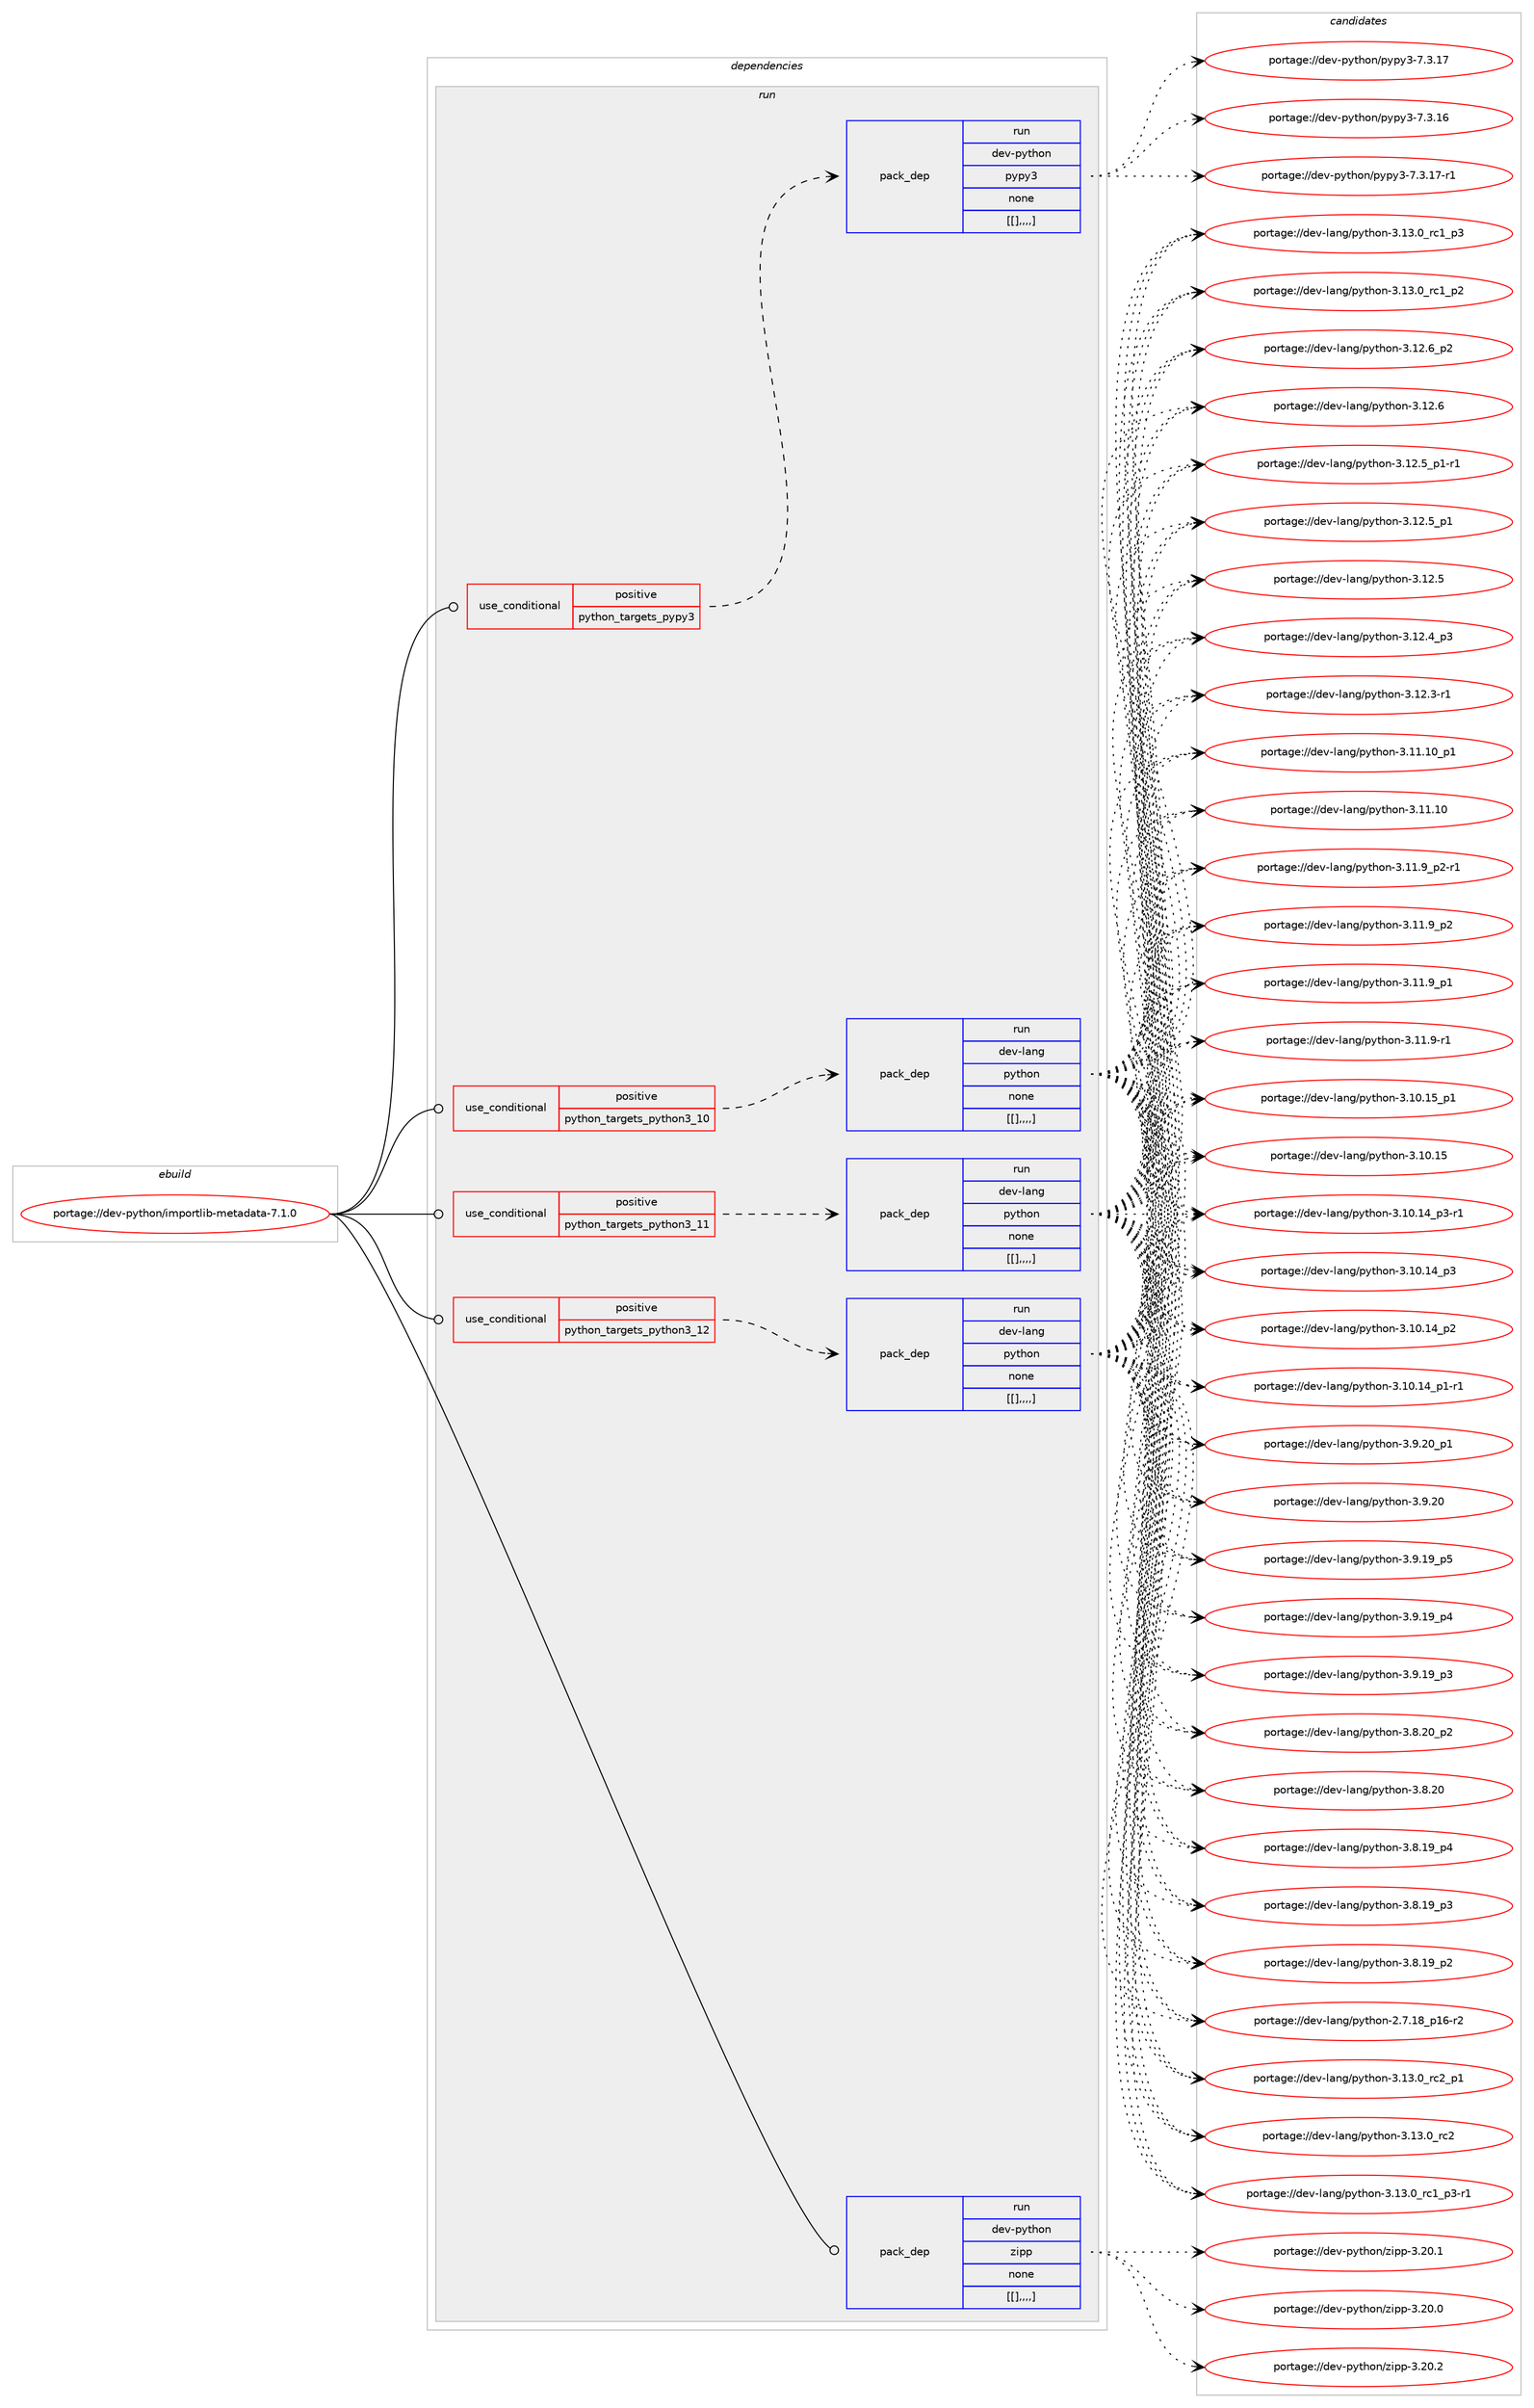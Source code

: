 digraph prolog {

# *************
# Graph options
# *************

newrank=true;
concentrate=true;
compound=true;
graph [rankdir=LR,fontname=Helvetica,fontsize=10,ranksep=1.5];#, ranksep=2.5, nodesep=0.2];
edge  [arrowhead=vee];
node  [fontname=Helvetica,fontsize=10];

# **********
# The ebuild
# **********

subgraph cluster_leftcol {
color=gray;
label=<<i>ebuild</i>>;
id [label="portage://dev-python/importlib-metadata-7.1.0", color=red, width=4, href="../dev-python/importlib-metadata-7.1.0.svg"];
}

# ****************
# The dependencies
# ****************

subgraph cluster_midcol {
color=gray;
label=<<i>dependencies</i>>;
subgraph cluster_compile {
fillcolor="#eeeeee";
style=filled;
label=<<i>compile</i>>;
}
subgraph cluster_compileandrun {
fillcolor="#eeeeee";
style=filled;
label=<<i>compile and run</i>>;
}
subgraph cluster_run {
fillcolor="#eeeeee";
style=filled;
label=<<i>run</i>>;
subgraph cond34730 {
dependency150011 [label=<<TABLE BORDER="0" CELLBORDER="1" CELLSPACING="0" CELLPADDING="4"><TR><TD ROWSPAN="3" CELLPADDING="10">use_conditional</TD></TR><TR><TD>positive</TD></TR><TR><TD>python_targets_pypy3</TD></TR></TABLE>>, shape=none, color=red];
subgraph pack114067 {
dependency150012 [label=<<TABLE BORDER="0" CELLBORDER="1" CELLSPACING="0" CELLPADDING="4" WIDTH="220"><TR><TD ROWSPAN="6" CELLPADDING="30">pack_dep</TD></TR><TR><TD WIDTH="110">run</TD></TR><TR><TD>dev-python</TD></TR><TR><TD>pypy3</TD></TR><TR><TD>none</TD></TR><TR><TD>[[],,,,]</TD></TR></TABLE>>, shape=none, color=blue];
}
dependency150011:e -> dependency150012:w [weight=20,style="dashed",arrowhead="vee"];
}
id:e -> dependency150011:w [weight=20,style="solid",arrowhead="odot"];
subgraph cond34731 {
dependency150013 [label=<<TABLE BORDER="0" CELLBORDER="1" CELLSPACING="0" CELLPADDING="4"><TR><TD ROWSPAN="3" CELLPADDING="10">use_conditional</TD></TR><TR><TD>positive</TD></TR><TR><TD>python_targets_python3_10</TD></TR></TABLE>>, shape=none, color=red];
subgraph pack114068 {
dependency150014 [label=<<TABLE BORDER="0" CELLBORDER="1" CELLSPACING="0" CELLPADDING="4" WIDTH="220"><TR><TD ROWSPAN="6" CELLPADDING="30">pack_dep</TD></TR><TR><TD WIDTH="110">run</TD></TR><TR><TD>dev-lang</TD></TR><TR><TD>python</TD></TR><TR><TD>none</TD></TR><TR><TD>[[],,,,]</TD></TR></TABLE>>, shape=none, color=blue];
}
dependency150013:e -> dependency150014:w [weight=20,style="dashed",arrowhead="vee"];
}
id:e -> dependency150013:w [weight=20,style="solid",arrowhead="odot"];
subgraph cond34732 {
dependency150015 [label=<<TABLE BORDER="0" CELLBORDER="1" CELLSPACING="0" CELLPADDING="4"><TR><TD ROWSPAN="3" CELLPADDING="10">use_conditional</TD></TR><TR><TD>positive</TD></TR><TR><TD>python_targets_python3_11</TD></TR></TABLE>>, shape=none, color=red];
subgraph pack114069 {
dependency150016 [label=<<TABLE BORDER="0" CELLBORDER="1" CELLSPACING="0" CELLPADDING="4" WIDTH="220"><TR><TD ROWSPAN="6" CELLPADDING="30">pack_dep</TD></TR><TR><TD WIDTH="110">run</TD></TR><TR><TD>dev-lang</TD></TR><TR><TD>python</TD></TR><TR><TD>none</TD></TR><TR><TD>[[],,,,]</TD></TR></TABLE>>, shape=none, color=blue];
}
dependency150015:e -> dependency150016:w [weight=20,style="dashed",arrowhead="vee"];
}
id:e -> dependency150015:w [weight=20,style="solid",arrowhead="odot"];
subgraph cond34733 {
dependency150017 [label=<<TABLE BORDER="0" CELLBORDER="1" CELLSPACING="0" CELLPADDING="4"><TR><TD ROWSPAN="3" CELLPADDING="10">use_conditional</TD></TR><TR><TD>positive</TD></TR><TR><TD>python_targets_python3_12</TD></TR></TABLE>>, shape=none, color=red];
subgraph pack114070 {
dependency150018 [label=<<TABLE BORDER="0" CELLBORDER="1" CELLSPACING="0" CELLPADDING="4" WIDTH="220"><TR><TD ROWSPAN="6" CELLPADDING="30">pack_dep</TD></TR><TR><TD WIDTH="110">run</TD></TR><TR><TD>dev-lang</TD></TR><TR><TD>python</TD></TR><TR><TD>none</TD></TR><TR><TD>[[],,,,]</TD></TR></TABLE>>, shape=none, color=blue];
}
dependency150017:e -> dependency150018:w [weight=20,style="dashed",arrowhead="vee"];
}
id:e -> dependency150017:w [weight=20,style="solid",arrowhead="odot"];
subgraph pack114071 {
dependency150019 [label=<<TABLE BORDER="0" CELLBORDER="1" CELLSPACING="0" CELLPADDING="4" WIDTH="220"><TR><TD ROWSPAN="6" CELLPADDING="30">pack_dep</TD></TR><TR><TD WIDTH="110">run</TD></TR><TR><TD>dev-python</TD></TR><TR><TD>zipp</TD></TR><TR><TD>none</TD></TR><TR><TD>[[],,,,]</TD></TR></TABLE>>, shape=none, color=blue];
}
id:e -> dependency150019:w [weight=20,style="solid",arrowhead="odot"];
}
}

# **************
# The candidates
# **************

subgraph cluster_choices {
rank=same;
color=gray;
label=<<i>candidates</i>>;

subgraph choice114067 {
color=black;
nodesep=1;
choice100101118451121211161041111104711212111212151455546514649554511449 [label="portage://dev-python/pypy3-7.3.17-r1", color=red, width=4,href="../dev-python/pypy3-7.3.17-r1.svg"];
choice10010111845112121116104111110471121211121215145554651464955 [label="portage://dev-python/pypy3-7.3.17", color=red, width=4,href="../dev-python/pypy3-7.3.17.svg"];
choice10010111845112121116104111110471121211121215145554651464954 [label="portage://dev-python/pypy3-7.3.16", color=red, width=4,href="../dev-python/pypy3-7.3.16.svg"];
dependency150012:e -> choice100101118451121211161041111104711212111212151455546514649554511449:w [style=dotted,weight="100"];
dependency150012:e -> choice10010111845112121116104111110471121211121215145554651464955:w [style=dotted,weight="100"];
dependency150012:e -> choice10010111845112121116104111110471121211121215145554651464954:w [style=dotted,weight="100"];
}
subgraph choice114068 {
color=black;
nodesep=1;
choice100101118451089711010347112121116104111110455146495146489511499509511249 [label="portage://dev-lang/python-3.13.0_rc2_p1", color=red, width=4,href="../dev-lang/python-3.13.0_rc2_p1.svg"];
choice10010111845108971101034711212111610411111045514649514648951149950 [label="portage://dev-lang/python-3.13.0_rc2", color=red, width=4,href="../dev-lang/python-3.13.0_rc2.svg"];
choice1001011184510897110103471121211161041111104551464951464895114994995112514511449 [label="portage://dev-lang/python-3.13.0_rc1_p3-r1", color=red, width=4,href="../dev-lang/python-3.13.0_rc1_p3-r1.svg"];
choice100101118451089711010347112121116104111110455146495146489511499499511251 [label="portage://dev-lang/python-3.13.0_rc1_p3", color=red, width=4,href="../dev-lang/python-3.13.0_rc1_p3.svg"];
choice100101118451089711010347112121116104111110455146495146489511499499511250 [label="portage://dev-lang/python-3.13.0_rc1_p2", color=red, width=4,href="../dev-lang/python-3.13.0_rc1_p2.svg"];
choice100101118451089711010347112121116104111110455146495046549511250 [label="portage://dev-lang/python-3.12.6_p2", color=red, width=4,href="../dev-lang/python-3.12.6_p2.svg"];
choice10010111845108971101034711212111610411111045514649504654 [label="portage://dev-lang/python-3.12.6", color=red, width=4,href="../dev-lang/python-3.12.6.svg"];
choice1001011184510897110103471121211161041111104551464950465395112494511449 [label="portage://dev-lang/python-3.12.5_p1-r1", color=red, width=4,href="../dev-lang/python-3.12.5_p1-r1.svg"];
choice100101118451089711010347112121116104111110455146495046539511249 [label="portage://dev-lang/python-3.12.5_p1", color=red, width=4,href="../dev-lang/python-3.12.5_p1.svg"];
choice10010111845108971101034711212111610411111045514649504653 [label="portage://dev-lang/python-3.12.5", color=red, width=4,href="../dev-lang/python-3.12.5.svg"];
choice100101118451089711010347112121116104111110455146495046529511251 [label="portage://dev-lang/python-3.12.4_p3", color=red, width=4,href="../dev-lang/python-3.12.4_p3.svg"];
choice100101118451089711010347112121116104111110455146495046514511449 [label="portage://dev-lang/python-3.12.3-r1", color=red, width=4,href="../dev-lang/python-3.12.3-r1.svg"];
choice10010111845108971101034711212111610411111045514649494649489511249 [label="portage://dev-lang/python-3.11.10_p1", color=red, width=4,href="../dev-lang/python-3.11.10_p1.svg"];
choice1001011184510897110103471121211161041111104551464949464948 [label="portage://dev-lang/python-3.11.10", color=red, width=4,href="../dev-lang/python-3.11.10.svg"];
choice1001011184510897110103471121211161041111104551464949465795112504511449 [label="portage://dev-lang/python-3.11.9_p2-r1", color=red, width=4,href="../dev-lang/python-3.11.9_p2-r1.svg"];
choice100101118451089711010347112121116104111110455146494946579511250 [label="portage://dev-lang/python-3.11.9_p2", color=red, width=4,href="../dev-lang/python-3.11.9_p2.svg"];
choice100101118451089711010347112121116104111110455146494946579511249 [label="portage://dev-lang/python-3.11.9_p1", color=red, width=4,href="../dev-lang/python-3.11.9_p1.svg"];
choice100101118451089711010347112121116104111110455146494946574511449 [label="portage://dev-lang/python-3.11.9-r1", color=red, width=4,href="../dev-lang/python-3.11.9-r1.svg"];
choice10010111845108971101034711212111610411111045514649484649539511249 [label="portage://dev-lang/python-3.10.15_p1", color=red, width=4,href="../dev-lang/python-3.10.15_p1.svg"];
choice1001011184510897110103471121211161041111104551464948464953 [label="portage://dev-lang/python-3.10.15", color=red, width=4,href="../dev-lang/python-3.10.15.svg"];
choice100101118451089711010347112121116104111110455146494846495295112514511449 [label="portage://dev-lang/python-3.10.14_p3-r1", color=red, width=4,href="../dev-lang/python-3.10.14_p3-r1.svg"];
choice10010111845108971101034711212111610411111045514649484649529511251 [label="portage://dev-lang/python-3.10.14_p3", color=red, width=4,href="../dev-lang/python-3.10.14_p3.svg"];
choice10010111845108971101034711212111610411111045514649484649529511250 [label="portage://dev-lang/python-3.10.14_p2", color=red, width=4,href="../dev-lang/python-3.10.14_p2.svg"];
choice100101118451089711010347112121116104111110455146494846495295112494511449 [label="portage://dev-lang/python-3.10.14_p1-r1", color=red, width=4,href="../dev-lang/python-3.10.14_p1-r1.svg"];
choice100101118451089711010347112121116104111110455146574650489511249 [label="portage://dev-lang/python-3.9.20_p1", color=red, width=4,href="../dev-lang/python-3.9.20_p1.svg"];
choice10010111845108971101034711212111610411111045514657465048 [label="portage://dev-lang/python-3.9.20", color=red, width=4,href="../dev-lang/python-3.9.20.svg"];
choice100101118451089711010347112121116104111110455146574649579511253 [label="portage://dev-lang/python-3.9.19_p5", color=red, width=4,href="../dev-lang/python-3.9.19_p5.svg"];
choice100101118451089711010347112121116104111110455146574649579511252 [label="portage://dev-lang/python-3.9.19_p4", color=red, width=4,href="../dev-lang/python-3.9.19_p4.svg"];
choice100101118451089711010347112121116104111110455146574649579511251 [label="portage://dev-lang/python-3.9.19_p3", color=red, width=4,href="../dev-lang/python-3.9.19_p3.svg"];
choice100101118451089711010347112121116104111110455146564650489511250 [label="portage://dev-lang/python-3.8.20_p2", color=red, width=4,href="../dev-lang/python-3.8.20_p2.svg"];
choice10010111845108971101034711212111610411111045514656465048 [label="portage://dev-lang/python-3.8.20", color=red, width=4,href="../dev-lang/python-3.8.20.svg"];
choice100101118451089711010347112121116104111110455146564649579511252 [label="portage://dev-lang/python-3.8.19_p4", color=red, width=4,href="../dev-lang/python-3.8.19_p4.svg"];
choice100101118451089711010347112121116104111110455146564649579511251 [label="portage://dev-lang/python-3.8.19_p3", color=red, width=4,href="../dev-lang/python-3.8.19_p3.svg"];
choice100101118451089711010347112121116104111110455146564649579511250 [label="portage://dev-lang/python-3.8.19_p2", color=red, width=4,href="../dev-lang/python-3.8.19_p2.svg"];
choice100101118451089711010347112121116104111110455046554649569511249544511450 [label="portage://dev-lang/python-2.7.18_p16-r2", color=red, width=4,href="../dev-lang/python-2.7.18_p16-r2.svg"];
dependency150014:e -> choice100101118451089711010347112121116104111110455146495146489511499509511249:w [style=dotted,weight="100"];
dependency150014:e -> choice10010111845108971101034711212111610411111045514649514648951149950:w [style=dotted,weight="100"];
dependency150014:e -> choice1001011184510897110103471121211161041111104551464951464895114994995112514511449:w [style=dotted,weight="100"];
dependency150014:e -> choice100101118451089711010347112121116104111110455146495146489511499499511251:w [style=dotted,weight="100"];
dependency150014:e -> choice100101118451089711010347112121116104111110455146495146489511499499511250:w [style=dotted,weight="100"];
dependency150014:e -> choice100101118451089711010347112121116104111110455146495046549511250:w [style=dotted,weight="100"];
dependency150014:e -> choice10010111845108971101034711212111610411111045514649504654:w [style=dotted,weight="100"];
dependency150014:e -> choice1001011184510897110103471121211161041111104551464950465395112494511449:w [style=dotted,weight="100"];
dependency150014:e -> choice100101118451089711010347112121116104111110455146495046539511249:w [style=dotted,weight="100"];
dependency150014:e -> choice10010111845108971101034711212111610411111045514649504653:w [style=dotted,weight="100"];
dependency150014:e -> choice100101118451089711010347112121116104111110455146495046529511251:w [style=dotted,weight="100"];
dependency150014:e -> choice100101118451089711010347112121116104111110455146495046514511449:w [style=dotted,weight="100"];
dependency150014:e -> choice10010111845108971101034711212111610411111045514649494649489511249:w [style=dotted,weight="100"];
dependency150014:e -> choice1001011184510897110103471121211161041111104551464949464948:w [style=dotted,weight="100"];
dependency150014:e -> choice1001011184510897110103471121211161041111104551464949465795112504511449:w [style=dotted,weight="100"];
dependency150014:e -> choice100101118451089711010347112121116104111110455146494946579511250:w [style=dotted,weight="100"];
dependency150014:e -> choice100101118451089711010347112121116104111110455146494946579511249:w [style=dotted,weight="100"];
dependency150014:e -> choice100101118451089711010347112121116104111110455146494946574511449:w [style=dotted,weight="100"];
dependency150014:e -> choice10010111845108971101034711212111610411111045514649484649539511249:w [style=dotted,weight="100"];
dependency150014:e -> choice1001011184510897110103471121211161041111104551464948464953:w [style=dotted,weight="100"];
dependency150014:e -> choice100101118451089711010347112121116104111110455146494846495295112514511449:w [style=dotted,weight="100"];
dependency150014:e -> choice10010111845108971101034711212111610411111045514649484649529511251:w [style=dotted,weight="100"];
dependency150014:e -> choice10010111845108971101034711212111610411111045514649484649529511250:w [style=dotted,weight="100"];
dependency150014:e -> choice100101118451089711010347112121116104111110455146494846495295112494511449:w [style=dotted,weight="100"];
dependency150014:e -> choice100101118451089711010347112121116104111110455146574650489511249:w [style=dotted,weight="100"];
dependency150014:e -> choice10010111845108971101034711212111610411111045514657465048:w [style=dotted,weight="100"];
dependency150014:e -> choice100101118451089711010347112121116104111110455146574649579511253:w [style=dotted,weight="100"];
dependency150014:e -> choice100101118451089711010347112121116104111110455146574649579511252:w [style=dotted,weight="100"];
dependency150014:e -> choice100101118451089711010347112121116104111110455146574649579511251:w [style=dotted,weight="100"];
dependency150014:e -> choice100101118451089711010347112121116104111110455146564650489511250:w [style=dotted,weight="100"];
dependency150014:e -> choice10010111845108971101034711212111610411111045514656465048:w [style=dotted,weight="100"];
dependency150014:e -> choice100101118451089711010347112121116104111110455146564649579511252:w [style=dotted,weight="100"];
dependency150014:e -> choice100101118451089711010347112121116104111110455146564649579511251:w [style=dotted,weight="100"];
dependency150014:e -> choice100101118451089711010347112121116104111110455146564649579511250:w [style=dotted,weight="100"];
dependency150014:e -> choice100101118451089711010347112121116104111110455046554649569511249544511450:w [style=dotted,weight="100"];
}
subgraph choice114069 {
color=black;
nodesep=1;
choice100101118451089711010347112121116104111110455146495146489511499509511249 [label="portage://dev-lang/python-3.13.0_rc2_p1", color=red, width=4,href="../dev-lang/python-3.13.0_rc2_p1.svg"];
choice10010111845108971101034711212111610411111045514649514648951149950 [label="portage://dev-lang/python-3.13.0_rc2", color=red, width=4,href="../dev-lang/python-3.13.0_rc2.svg"];
choice1001011184510897110103471121211161041111104551464951464895114994995112514511449 [label="portage://dev-lang/python-3.13.0_rc1_p3-r1", color=red, width=4,href="../dev-lang/python-3.13.0_rc1_p3-r1.svg"];
choice100101118451089711010347112121116104111110455146495146489511499499511251 [label="portage://dev-lang/python-3.13.0_rc1_p3", color=red, width=4,href="../dev-lang/python-3.13.0_rc1_p3.svg"];
choice100101118451089711010347112121116104111110455146495146489511499499511250 [label="portage://dev-lang/python-3.13.0_rc1_p2", color=red, width=4,href="../dev-lang/python-3.13.0_rc1_p2.svg"];
choice100101118451089711010347112121116104111110455146495046549511250 [label="portage://dev-lang/python-3.12.6_p2", color=red, width=4,href="../dev-lang/python-3.12.6_p2.svg"];
choice10010111845108971101034711212111610411111045514649504654 [label="portage://dev-lang/python-3.12.6", color=red, width=4,href="../dev-lang/python-3.12.6.svg"];
choice1001011184510897110103471121211161041111104551464950465395112494511449 [label="portage://dev-lang/python-3.12.5_p1-r1", color=red, width=4,href="../dev-lang/python-3.12.5_p1-r1.svg"];
choice100101118451089711010347112121116104111110455146495046539511249 [label="portage://dev-lang/python-3.12.5_p1", color=red, width=4,href="../dev-lang/python-3.12.5_p1.svg"];
choice10010111845108971101034711212111610411111045514649504653 [label="portage://dev-lang/python-3.12.5", color=red, width=4,href="../dev-lang/python-3.12.5.svg"];
choice100101118451089711010347112121116104111110455146495046529511251 [label="portage://dev-lang/python-3.12.4_p3", color=red, width=4,href="../dev-lang/python-3.12.4_p3.svg"];
choice100101118451089711010347112121116104111110455146495046514511449 [label="portage://dev-lang/python-3.12.3-r1", color=red, width=4,href="../dev-lang/python-3.12.3-r1.svg"];
choice10010111845108971101034711212111610411111045514649494649489511249 [label="portage://dev-lang/python-3.11.10_p1", color=red, width=4,href="../dev-lang/python-3.11.10_p1.svg"];
choice1001011184510897110103471121211161041111104551464949464948 [label="portage://dev-lang/python-3.11.10", color=red, width=4,href="../dev-lang/python-3.11.10.svg"];
choice1001011184510897110103471121211161041111104551464949465795112504511449 [label="portage://dev-lang/python-3.11.9_p2-r1", color=red, width=4,href="../dev-lang/python-3.11.9_p2-r1.svg"];
choice100101118451089711010347112121116104111110455146494946579511250 [label="portage://dev-lang/python-3.11.9_p2", color=red, width=4,href="../dev-lang/python-3.11.9_p2.svg"];
choice100101118451089711010347112121116104111110455146494946579511249 [label="portage://dev-lang/python-3.11.9_p1", color=red, width=4,href="../dev-lang/python-3.11.9_p1.svg"];
choice100101118451089711010347112121116104111110455146494946574511449 [label="portage://dev-lang/python-3.11.9-r1", color=red, width=4,href="../dev-lang/python-3.11.9-r1.svg"];
choice10010111845108971101034711212111610411111045514649484649539511249 [label="portage://dev-lang/python-3.10.15_p1", color=red, width=4,href="../dev-lang/python-3.10.15_p1.svg"];
choice1001011184510897110103471121211161041111104551464948464953 [label="portage://dev-lang/python-3.10.15", color=red, width=4,href="../dev-lang/python-3.10.15.svg"];
choice100101118451089711010347112121116104111110455146494846495295112514511449 [label="portage://dev-lang/python-3.10.14_p3-r1", color=red, width=4,href="../dev-lang/python-3.10.14_p3-r1.svg"];
choice10010111845108971101034711212111610411111045514649484649529511251 [label="portage://dev-lang/python-3.10.14_p3", color=red, width=4,href="../dev-lang/python-3.10.14_p3.svg"];
choice10010111845108971101034711212111610411111045514649484649529511250 [label="portage://dev-lang/python-3.10.14_p2", color=red, width=4,href="../dev-lang/python-3.10.14_p2.svg"];
choice100101118451089711010347112121116104111110455146494846495295112494511449 [label="portage://dev-lang/python-3.10.14_p1-r1", color=red, width=4,href="../dev-lang/python-3.10.14_p1-r1.svg"];
choice100101118451089711010347112121116104111110455146574650489511249 [label="portage://dev-lang/python-3.9.20_p1", color=red, width=4,href="../dev-lang/python-3.9.20_p1.svg"];
choice10010111845108971101034711212111610411111045514657465048 [label="portage://dev-lang/python-3.9.20", color=red, width=4,href="../dev-lang/python-3.9.20.svg"];
choice100101118451089711010347112121116104111110455146574649579511253 [label="portage://dev-lang/python-3.9.19_p5", color=red, width=4,href="../dev-lang/python-3.9.19_p5.svg"];
choice100101118451089711010347112121116104111110455146574649579511252 [label="portage://dev-lang/python-3.9.19_p4", color=red, width=4,href="../dev-lang/python-3.9.19_p4.svg"];
choice100101118451089711010347112121116104111110455146574649579511251 [label="portage://dev-lang/python-3.9.19_p3", color=red, width=4,href="../dev-lang/python-3.9.19_p3.svg"];
choice100101118451089711010347112121116104111110455146564650489511250 [label="portage://dev-lang/python-3.8.20_p2", color=red, width=4,href="../dev-lang/python-3.8.20_p2.svg"];
choice10010111845108971101034711212111610411111045514656465048 [label="portage://dev-lang/python-3.8.20", color=red, width=4,href="../dev-lang/python-3.8.20.svg"];
choice100101118451089711010347112121116104111110455146564649579511252 [label="portage://dev-lang/python-3.8.19_p4", color=red, width=4,href="../dev-lang/python-3.8.19_p4.svg"];
choice100101118451089711010347112121116104111110455146564649579511251 [label="portage://dev-lang/python-3.8.19_p3", color=red, width=4,href="../dev-lang/python-3.8.19_p3.svg"];
choice100101118451089711010347112121116104111110455146564649579511250 [label="portage://dev-lang/python-3.8.19_p2", color=red, width=4,href="../dev-lang/python-3.8.19_p2.svg"];
choice100101118451089711010347112121116104111110455046554649569511249544511450 [label="portage://dev-lang/python-2.7.18_p16-r2", color=red, width=4,href="../dev-lang/python-2.7.18_p16-r2.svg"];
dependency150016:e -> choice100101118451089711010347112121116104111110455146495146489511499509511249:w [style=dotted,weight="100"];
dependency150016:e -> choice10010111845108971101034711212111610411111045514649514648951149950:w [style=dotted,weight="100"];
dependency150016:e -> choice1001011184510897110103471121211161041111104551464951464895114994995112514511449:w [style=dotted,weight="100"];
dependency150016:e -> choice100101118451089711010347112121116104111110455146495146489511499499511251:w [style=dotted,weight="100"];
dependency150016:e -> choice100101118451089711010347112121116104111110455146495146489511499499511250:w [style=dotted,weight="100"];
dependency150016:e -> choice100101118451089711010347112121116104111110455146495046549511250:w [style=dotted,weight="100"];
dependency150016:e -> choice10010111845108971101034711212111610411111045514649504654:w [style=dotted,weight="100"];
dependency150016:e -> choice1001011184510897110103471121211161041111104551464950465395112494511449:w [style=dotted,weight="100"];
dependency150016:e -> choice100101118451089711010347112121116104111110455146495046539511249:w [style=dotted,weight="100"];
dependency150016:e -> choice10010111845108971101034711212111610411111045514649504653:w [style=dotted,weight="100"];
dependency150016:e -> choice100101118451089711010347112121116104111110455146495046529511251:w [style=dotted,weight="100"];
dependency150016:e -> choice100101118451089711010347112121116104111110455146495046514511449:w [style=dotted,weight="100"];
dependency150016:e -> choice10010111845108971101034711212111610411111045514649494649489511249:w [style=dotted,weight="100"];
dependency150016:e -> choice1001011184510897110103471121211161041111104551464949464948:w [style=dotted,weight="100"];
dependency150016:e -> choice1001011184510897110103471121211161041111104551464949465795112504511449:w [style=dotted,weight="100"];
dependency150016:e -> choice100101118451089711010347112121116104111110455146494946579511250:w [style=dotted,weight="100"];
dependency150016:e -> choice100101118451089711010347112121116104111110455146494946579511249:w [style=dotted,weight="100"];
dependency150016:e -> choice100101118451089711010347112121116104111110455146494946574511449:w [style=dotted,weight="100"];
dependency150016:e -> choice10010111845108971101034711212111610411111045514649484649539511249:w [style=dotted,weight="100"];
dependency150016:e -> choice1001011184510897110103471121211161041111104551464948464953:w [style=dotted,weight="100"];
dependency150016:e -> choice100101118451089711010347112121116104111110455146494846495295112514511449:w [style=dotted,weight="100"];
dependency150016:e -> choice10010111845108971101034711212111610411111045514649484649529511251:w [style=dotted,weight="100"];
dependency150016:e -> choice10010111845108971101034711212111610411111045514649484649529511250:w [style=dotted,weight="100"];
dependency150016:e -> choice100101118451089711010347112121116104111110455146494846495295112494511449:w [style=dotted,weight="100"];
dependency150016:e -> choice100101118451089711010347112121116104111110455146574650489511249:w [style=dotted,weight="100"];
dependency150016:e -> choice10010111845108971101034711212111610411111045514657465048:w [style=dotted,weight="100"];
dependency150016:e -> choice100101118451089711010347112121116104111110455146574649579511253:w [style=dotted,weight="100"];
dependency150016:e -> choice100101118451089711010347112121116104111110455146574649579511252:w [style=dotted,weight="100"];
dependency150016:e -> choice100101118451089711010347112121116104111110455146574649579511251:w [style=dotted,weight="100"];
dependency150016:e -> choice100101118451089711010347112121116104111110455146564650489511250:w [style=dotted,weight="100"];
dependency150016:e -> choice10010111845108971101034711212111610411111045514656465048:w [style=dotted,weight="100"];
dependency150016:e -> choice100101118451089711010347112121116104111110455146564649579511252:w [style=dotted,weight="100"];
dependency150016:e -> choice100101118451089711010347112121116104111110455146564649579511251:w [style=dotted,weight="100"];
dependency150016:e -> choice100101118451089711010347112121116104111110455146564649579511250:w [style=dotted,weight="100"];
dependency150016:e -> choice100101118451089711010347112121116104111110455046554649569511249544511450:w [style=dotted,weight="100"];
}
subgraph choice114070 {
color=black;
nodesep=1;
choice100101118451089711010347112121116104111110455146495146489511499509511249 [label="portage://dev-lang/python-3.13.0_rc2_p1", color=red, width=4,href="../dev-lang/python-3.13.0_rc2_p1.svg"];
choice10010111845108971101034711212111610411111045514649514648951149950 [label="portage://dev-lang/python-3.13.0_rc2", color=red, width=4,href="../dev-lang/python-3.13.0_rc2.svg"];
choice1001011184510897110103471121211161041111104551464951464895114994995112514511449 [label="portage://dev-lang/python-3.13.0_rc1_p3-r1", color=red, width=4,href="../dev-lang/python-3.13.0_rc1_p3-r1.svg"];
choice100101118451089711010347112121116104111110455146495146489511499499511251 [label="portage://dev-lang/python-3.13.0_rc1_p3", color=red, width=4,href="../dev-lang/python-3.13.0_rc1_p3.svg"];
choice100101118451089711010347112121116104111110455146495146489511499499511250 [label="portage://dev-lang/python-3.13.0_rc1_p2", color=red, width=4,href="../dev-lang/python-3.13.0_rc1_p2.svg"];
choice100101118451089711010347112121116104111110455146495046549511250 [label="portage://dev-lang/python-3.12.6_p2", color=red, width=4,href="../dev-lang/python-3.12.6_p2.svg"];
choice10010111845108971101034711212111610411111045514649504654 [label="portage://dev-lang/python-3.12.6", color=red, width=4,href="../dev-lang/python-3.12.6.svg"];
choice1001011184510897110103471121211161041111104551464950465395112494511449 [label="portage://dev-lang/python-3.12.5_p1-r1", color=red, width=4,href="../dev-lang/python-3.12.5_p1-r1.svg"];
choice100101118451089711010347112121116104111110455146495046539511249 [label="portage://dev-lang/python-3.12.5_p1", color=red, width=4,href="../dev-lang/python-3.12.5_p1.svg"];
choice10010111845108971101034711212111610411111045514649504653 [label="portage://dev-lang/python-3.12.5", color=red, width=4,href="../dev-lang/python-3.12.5.svg"];
choice100101118451089711010347112121116104111110455146495046529511251 [label="portage://dev-lang/python-3.12.4_p3", color=red, width=4,href="../dev-lang/python-3.12.4_p3.svg"];
choice100101118451089711010347112121116104111110455146495046514511449 [label="portage://dev-lang/python-3.12.3-r1", color=red, width=4,href="../dev-lang/python-3.12.3-r1.svg"];
choice10010111845108971101034711212111610411111045514649494649489511249 [label="portage://dev-lang/python-3.11.10_p1", color=red, width=4,href="../dev-lang/python-3.11.10_p1.svg"];
choice1001011184510897110103471121211161041111104551464949464948 [label="portage://dev-lang/python-3.11.10", color=red, width=4,href="../dev-lang/python-3.11.10.svg"];
choice1001011184510897110103471121211161041111104551464949465795112504511449 [label="portage://dev-lang/python-3.11.9_p2-r1", color=red, width=4,href="../dev-lang/python-3.11.9_p2-r1.svg"];
choice100101118451089711010347112121116104111110455146494946579511250 [label="portage://dev-lang/python-3.11.9_p2", color=red, width=4,href="../dev-lang/python-3.11.9_p2.svg"];
choice100101118451089711010347112121116104111110455146494946579511249 [label="portage://dev-lang/python-3.11.9_p1", color=red, width=4,href="../dev-lang/python-3.11.9_p1.svg"];
choice100101118451089711010347112121116104111110455146494946574511449 [label="portage://dev-lang/python-3.11.9-r1", color=red, width=4,href="../dev-lang/python-3.11.9-r1.svg"];
choice10010111845108971101034711212111610411111045514649484649539511249 [label="portage://dev-lang/python-3.10.15_p1", color=red, width=4,href="../dev-lang/python-3.10.15_p1.svg"];
choice1001011184510897110103471121211161041111104551464948464953 [label="portage://dev-lang/python-3.10.15", color=red, width=4,href="../dev-lang/python-3.10.15.svg"];
choice100101118451089711010347112121116104111110455146494846495295112514511449 [label="portage://dev-lang/python-3.10.14_p3-r1", color=red, width=4,href="../dev-lang/python-3.10.14_p3-r1.svg"];
choice10010111845108971101034711212111610411111045514649484649529511251 [label="portage://dev-lang/python-3.10.14_p3", color=red, width=4,href="../dev-lang/python-3.10.14_p3.svg"];
choice10010111845108971101034711212111610411111045514649484649529511250 [label="portage://dev-lang/python-3.10.14_p2", color=red, width=4,href="../dev-lang/python-3.10.14_p2.svg"];
choice100101118451089711010347112121116104111110455146494846495295112494511449 [label="portage://dev-lang/python-3.10.14_p1-r1", color=red, width=4,href="../dev-lang/python-3.10.14_p1-r1.svg"];
choice100101118451089711010347112121116104111110455146574650489511249 [label="portage://dev-lang/python-3.9.20_p1", color=red, width=4,href="../dev-lang/python-3.9.20_p1.svg"];
choice10010111845108971101034711212111610411111045514657465048 [label="portage://dev-lang/python-3.9.20", color=red, width=4,href="../dev-lang/python-3.9.20.svg"];
choice100101118451089711010347112121116104111110455146574649579511253 [label="portage://dev-lang/python-3.9.19_p5", color=red, width=4,href="../dev-lang/python-3.9.19_p5.svg"];
choice100101118451089711010347112121116104111110455146574649579511252 [label="portage://dev-lang/python-3.9.19_p4", color=red, width=4,href="../dev-lang/python-3.9.19_p4.svg"];
choice100101118451089711010347112121116104111110455146574649579511251 [label="portage://dev-lang/python-3.9.19_p3", color=red, width=4,href="../dev-lang/python-3.9.19_p3.svg"];
choice100101118451089711010347112121116104111110455146564650489511250 [label="portage://dev-lang/python-3.8.20_p2", color=red, width=4,href="../dev-lang/python-3.8.20_p2.svg"];
choice10010111845108971101034711212111610411111045514656465048 [label="portage://dev-lang/python-3.8.20", color=red, width=4,href="../dev-lang/python-3.8.20.svg"];
choice100101118451089711010347112121116104111110455146564649579511252 [label="portage://dev-lang/python-3.8.19_p4", color=red, width=4,href="../dev-lang/python-3.8.19_p4.svg"];
choice100101118451089711010347112121116104111110455146564649579511251 [label="portage://dev-lang/python-3.8.19_p3", color=red, width=4,href="../dev-lang/python-3.8.19_p3.svg"];
choice100101118451089711010347112121116104111110455146564649579511250 [label="portage://dev-lang/python-3.8.19_p2", color=red, width=4,href="../dev-lang/python-3.8.19_p2.svg"];
choice100101118451089711010347112121116104111110455046554649569511249544511450 [label="portage://dev-lang/python-2.7.18_p16-r2", color=red, width=4,href="../dev-lang/python-2.7.18_p16-r2.svg"];
dependency150018:e -> choice100101118451089711010347112121116104111110455146495146489511499509511249:w [style=dotted,weight="100"];
dependency150018:e -> choice10010111845108971101034711212111610411111045514649514648951149950:w [style=dotted,weight="100"];
dependency150018:e -> choice1001011184510897110103471121211161041111104551464951464895114994995112514511449:w [style=dotted,weight="100"];
dependency150018:e -> choice100101118451089711010347112121116104111110455146495146489511499499511251:w [style=dotted,weight="100"];
dependency150018:e -> choice100101118451089711010347112121116104111110455146495146489511499499511250:w [style=dotted,weight="100"];
dependency150018:e -> choice100101118451089711010347112121116104111110455146495046549511250:w [style=dotted,weight="100"];
dependency150018:e -> choice10010111845108971101034711212111610411111045514649504654:w [style=dotted,weight="100"];
dependency150018:e -> choice1001011184510897110103471121211161041111104551464950465395112494511449:w [style=dotted,weight="100"];
dependency150018:e -> choice100101118451089711010347112121116104111110455146495046539511249:w [style=dotted,weight="100"];
dependency150018:e -> choice10010111845108971101034711212111610411111045514649504653:w [style=dotted,weight="100"];
dependency150018:e -> choice100101118451089711010347112121116104111110455146495046529511251:w [style=dotted,weight="100"];
dependency150018:e -> choice100101118451089711010347112121116104111110455146495046514511449:w [style=dotted,weight="100"];
dependency150018:e -> choice10010111845108971101034711212111610411111045514649494649489511249:w [style=dotted,weight="100"];
dependency150018:e -> choice1001011184510897110103471121211161041111104551464949464948:w [style=dotted,weight="100"];
dependency150018:e -> choice1001011184510897110103471121211161041111104551464949465795112504511449:w [style=dotted,weight="100"];
dependency150018:e -> choice100101118451089711010347112121116104111110455146494946579511250:w [style=dotted,weight="100"];
dependency150018:e -> choice100101118451089711010347112121116104111110455146494946579511249:w [style=dotted,weight="100"];
dependency150018:e -> choice100101118451089711010347112121116104111110455146494946574511449:w [style=dotted,weight="100"];
dependency150018:e -> choice10010111845108971101034711212111610411111045514649484649539511249:w [style=dotted,weight="100"];
dependency150018:e -> choice1001011184510897110103471121211161041111104551464948464953:w [style=dotted,weight="100"];
dependency150018:e -> choice100101118451089711010347112121116104111110455146494846495295112514511449:w [style=dotted,weight="100"];
dependency150018:e -> choice10010111845108971101034711212111610411111045514649484649529511251:w [style=dotted,weight="100"];
dependency150018:e -> choice10010111845108971101034711212111610411111045514649484649529511250:w [style=dotted,weight="100"];
dependency150018:e -> choice100101118451089711010347112121116104111110455146494846495295112494511449:w [style=dotted,weight="100"];
dependency150018:e -> choice100101118451089711010347112121116104111110455146574650489511249:w [style=dotted,weight="100"];
dependency150018:e -> choice10010111845108971101034711212111610411111045514657465048:w [style=dotted,weight="100"];
dependency150018:e -> choice100101118451089711010347112121116104111110455146574649579511253:w [style=dotted,weight="100"];
dependency150018:e -> choice100101118451089711010347112121116104111110455146574649579511252:w [style=dotted,weight="100"];
dependency150018:e -> choice100101118451089711010347112121116104111110455146574649579511251:w [style=dotted,weight="100"];
dependency150018:e -> choice100101118451089711010347112121116104111110455146564650489511250:w [style=dotted,weight="100"];
dependency150018:e -> choice10010111845108971101034711212111610411111045514656465048:w [style=dotted,weight="100"];
dependency150018:e -> choice100101118451089711010347112121116104111110455146564649579511252:w [style=dotted,weight="100"];
dependency150018:e -> choice100101118451089711010347112121116104111110455146564649579511251:w [style=dotted,weight="100"];
dependency150018:e -> choice100101118451089711010347112121116104111110455146564649579511250:w [style=dotted,weight="100"];
dependency150018:e -> choice100101118451089711010347112121116104111110455046554649569511249544511450:w [style=dotted,weight="100"];
}
subgraph choice114071 {
color=black;
nodesep=1;
choice100101118451121211161041111104712210511211245514650484650 [label="portage://dev-python/zipp-3.20.2", color=red, width=4,href="../dev-python/zipp-3.20.2.svg"];
choice100101118451121211161041111104712210511211245514650484649 [label="portage://dev-python/zipp-3.20.1", color=red, width=4,href="../dev-python/zipp-3.20.1.svg"];
choice100101118451121211161041111104712210511211245514650484648 [label="portage://dev-python/zipp-3.20.0", color=red, width=4,href="../dev-python/zipp-3.20.0.svg"];
dependency150019:e -> choice100101118451121211161041111104712210511211245514650484650:w [style=dotted,weight="100"];
dependency150019:e -> choice100101118451121211161041111104712210511211245514650484649:w [style=dotted,weight="100"];
dependency150019:e -> choice100101118451121211161041111104712210511211245514650484648:w [style=dotted,weight="100"];
}
}

}
